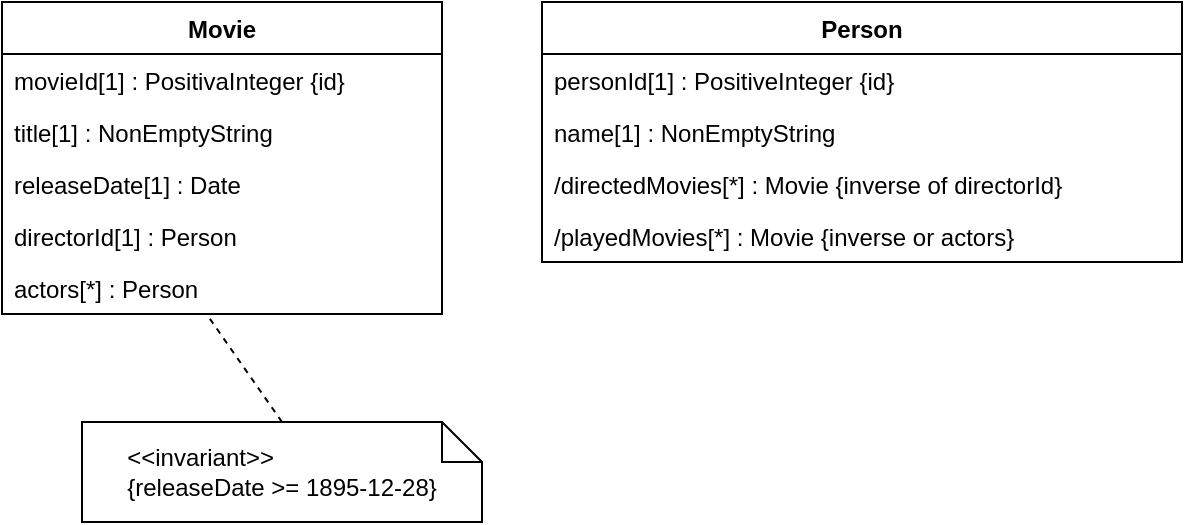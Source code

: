 <mxfile version="14.7.1" type="device"><diagram id="3JaHotDmh_20Cn2TCoN0" name="Page-1"><mxGraphModel dx="1422" dy="734" grid="1" gridSize="10" guides="1" tooltips="1" connect="1" arrows="1" fold="1" page="1" pageScale="1" pageWidth="827" pageHeight="1169" math="0" shadow="0"><root><mxCell id="0"/><mxCell id="1" parent="0"/><mxCell id="6iiRvvJEdLK0_uPhkV_1-1" value="Movie" style="swimlane;fontStyle=1;childLayout=stackLayout;horizontal=1;startSize=26;fillColor=none;horizontalStack=0;resizeParent=1;resizeParentMax=0;resizeLast=0;collapsible=1;marginBottom=0;" vertex="1" parent="1"><mxGeometry x="130" y="90" width="220" height="156" as="geometry"/></mxCell><mxCell id="6iiRvvJEdLK0_uPhkV_1-2" value="movieId[1] : PositivaInteger {id}" style="text;strokeColor=none;fillColor=none;align=left;verticalAlign=top;spacingLeft=4;spacingRight=4;overflow=hidden;rotatable=0;points=[[0,0.5],[1,0.5]];portConstraint=eastwest;" vertex="1" parent="6iiRvvJEdLK0_uPhkV_1-1"><mxGeometry y="26" width="220" height="26" as="geometry"/></mxCell><mxCell id="6iiRvvJEdLK0_uPhkV_1-3" value="title[1] : NonEmptyString" style="text;strokeColor=none;fillColor=none;align=left;verticalAlign=top;spacingLeft=4;spacingRight=4;overflow=hidden;rotatable=0;points=[[0,0.5],[1,0.5]];portConstraint=eastwest;" vertex="1" parent="6iiRvvJEdLK0_uPhkV_1-1"><mxGeometry y="52" width="220" height="26" as="geometry"/></mxCell><mxCell id="6iiRvvJEdLK0_uPhkV_1-9" value="releaseDate[1] : Date" style="text;strokeColor=none;fillColor=none;align=left;verticalAlign=top;spacingLeft=4;spacingRight=4;overflow=hidden;rotatable=0;points=[[0,0.5],[1,0.5]];portConstraint=eastwest;" vertex="1" parent="6iiRvvJEdLK0_uPhkV_1-1"><mxGeometry y="78" width="220" height="26" as="geometry"/></mxCell><mxCell id="6iiRvvJEdLK0_uPhkV_1-10" value="directorId[1] : Person" style="text;strokeColor=none;fillColor=none;align=left;verticalAlign=top;spacingLeft=4;spacingRight=4;overflow=hidden;rotatable=0;points=[[0,0.5],[1,0.5]];portConstraint=eastwest;" vertex="1" parent="6iiRvvJEdLK0_uPhkV_1-1"><mxGeometry y="104" width="220" height="26" as="geometry"/></mxCell><mxCell id="6iiRvvJEdLK0_uPhkV_1-4" value="actors[*] : Person" style="text;strokeColor=none;fillColor=none;align=left;verticalAlign=top;spacingLeft=4;spacingRight=4;overflow=hidden;rotatable=0;points=[[0,0.5],[1,0.5]];portConstraint=eastwest;" vertex="1" parent="6iiRvvJEdLK0_uPhkV_1-1"><mxGeometry y="130" width="220" height="26" as="geometry"/></mxCell><mxCell id="6iiRvvJEdLK0_uPhkV_1-5" value="Person" style="swimlane;fontStyle=1;childLayout=stackLayout;horizontal=1;startSize=26;fillColor=none;horizontalStack=0;resizeParent=1;resizeParentMax=0;resizeLast=0;collapsible=1;marginBottom=0;" vertex="1" parent="1"><mxGeometry x="400" y="90" width="320" height="130" as="geometry"/></mxCell><mxCell id="6iiRvvJEdLK0_uPhkV_1-6" value="personId[1] : PositiveInteger {id}" style="text;strokeColor=none;fillColor=none;align=left;verticalAlign=top;spacingLeft=4;spacingRight=4;overflow=hidden;rotatable=0;points=[[0,0.5],[1,0.5]];portConstraint=eastwest;" vertex="1" parent="6iiRvvJEdLK0_uPhkV_1-5"><mxGeometry y="26" width="320" height="26" as="geometry"/></mxCell><mxCell id="6iiRvvJEdLK0_uPhkV_1-7" value="name[1] : NonEmptyString" style="text;strokeColor=none;fillColor=none;align=left;verticalAlign=top;spacingLeft=4;spacingRight=4;overflow=hidden;rotatable=0;points=[[0,0.5],[1,0.5]];portConstraint=eastwest;" vertex="1" parent="6iiRvvJEdLK0_uPhkV_1-5"><mxGeometry y="52" width="320" height="26" as="geometry"/></mxCell><mxCell id="6iiRvvJEdLK0_uPhkV_1-8" value="/directedMovies[*] : Movie {inverse of directorId}" style="text;strokeColor=none;fillColor=none;align=left;verticalAlign=top;spacingLeft=4;spacingRight=4;overflow=hidden;rotatable=0;points=[[0,0.5],[1,0.5]];portConstraint=eastwest;" vertex="1" parent="6iiRvvJEdLK0_uPhkV_1-5"><mxGeometry y="78" width="320" height="26" as="geometry"/></mxCell><mxCell id="6iiRvvJEdLK0_uPhkV_1-11" value="/playedMovies[*] : Movie {inverse or actors}" style="text;strokeColor=none;fillColor=none;align=left;verticalAlign=top;spacingLeft=4;spacingRight=4;overflow=hidden;rotatable=0;points=[[0,0.5],[1,0.5]];portConstraint=eastwest;" vertex="1" parent="6iiRvvJEdLK0_uPhkV_1-5"><mxGeometry y="104" width="320" height="26" as="geometry"/></mxCell><mxCell id="6iiRvvJEdLK0_uPhkV_1-23" value="" style="endArrow=none;dashed=1;html=1;entryX=0.468;entryY=1.038;entryDx=0;entryDy=0;entryPerimeter=0;exitX=0.5;exitY=0;exitDx=0;exitDy=0;exitPerimeter=0;" edge="1" parent="1" source="6iiRvvJEdLK0_uPhkV_1-24" target="6iiRvvJEdLK0_uPhkV_1-4"><mxGeometry width="50" height="50" relative="1" as="geometry"><mxPoint x="255" y="300" as="sourcePoint"/><mxPoint x="440" y="350" as="targetPoint"/></mxGeometry></mxCell><mxCell id="6iiRvvJEdLK0_uPhkV_1-24" value="&lt;div align=&quot;left&quot;&gt;&amp;lt;&amp;lt;invariant&amp;gt;&amp;gt;&lt;/div&gt;&lt;div align=&quot;left&quot;&gt;{releaseDate &amp;gt;= 1895-12-28}&lt;br&gt;&lt;/div&gt;" style="shape=note;size=20;whiteSpace=wrap;html=1;" vertex="1" parent="1"><mxGeometry x="170" y="300" width="200" height="50" as="geometry"/></mxCell></root></mxGraphModel></diagram></mxfile>